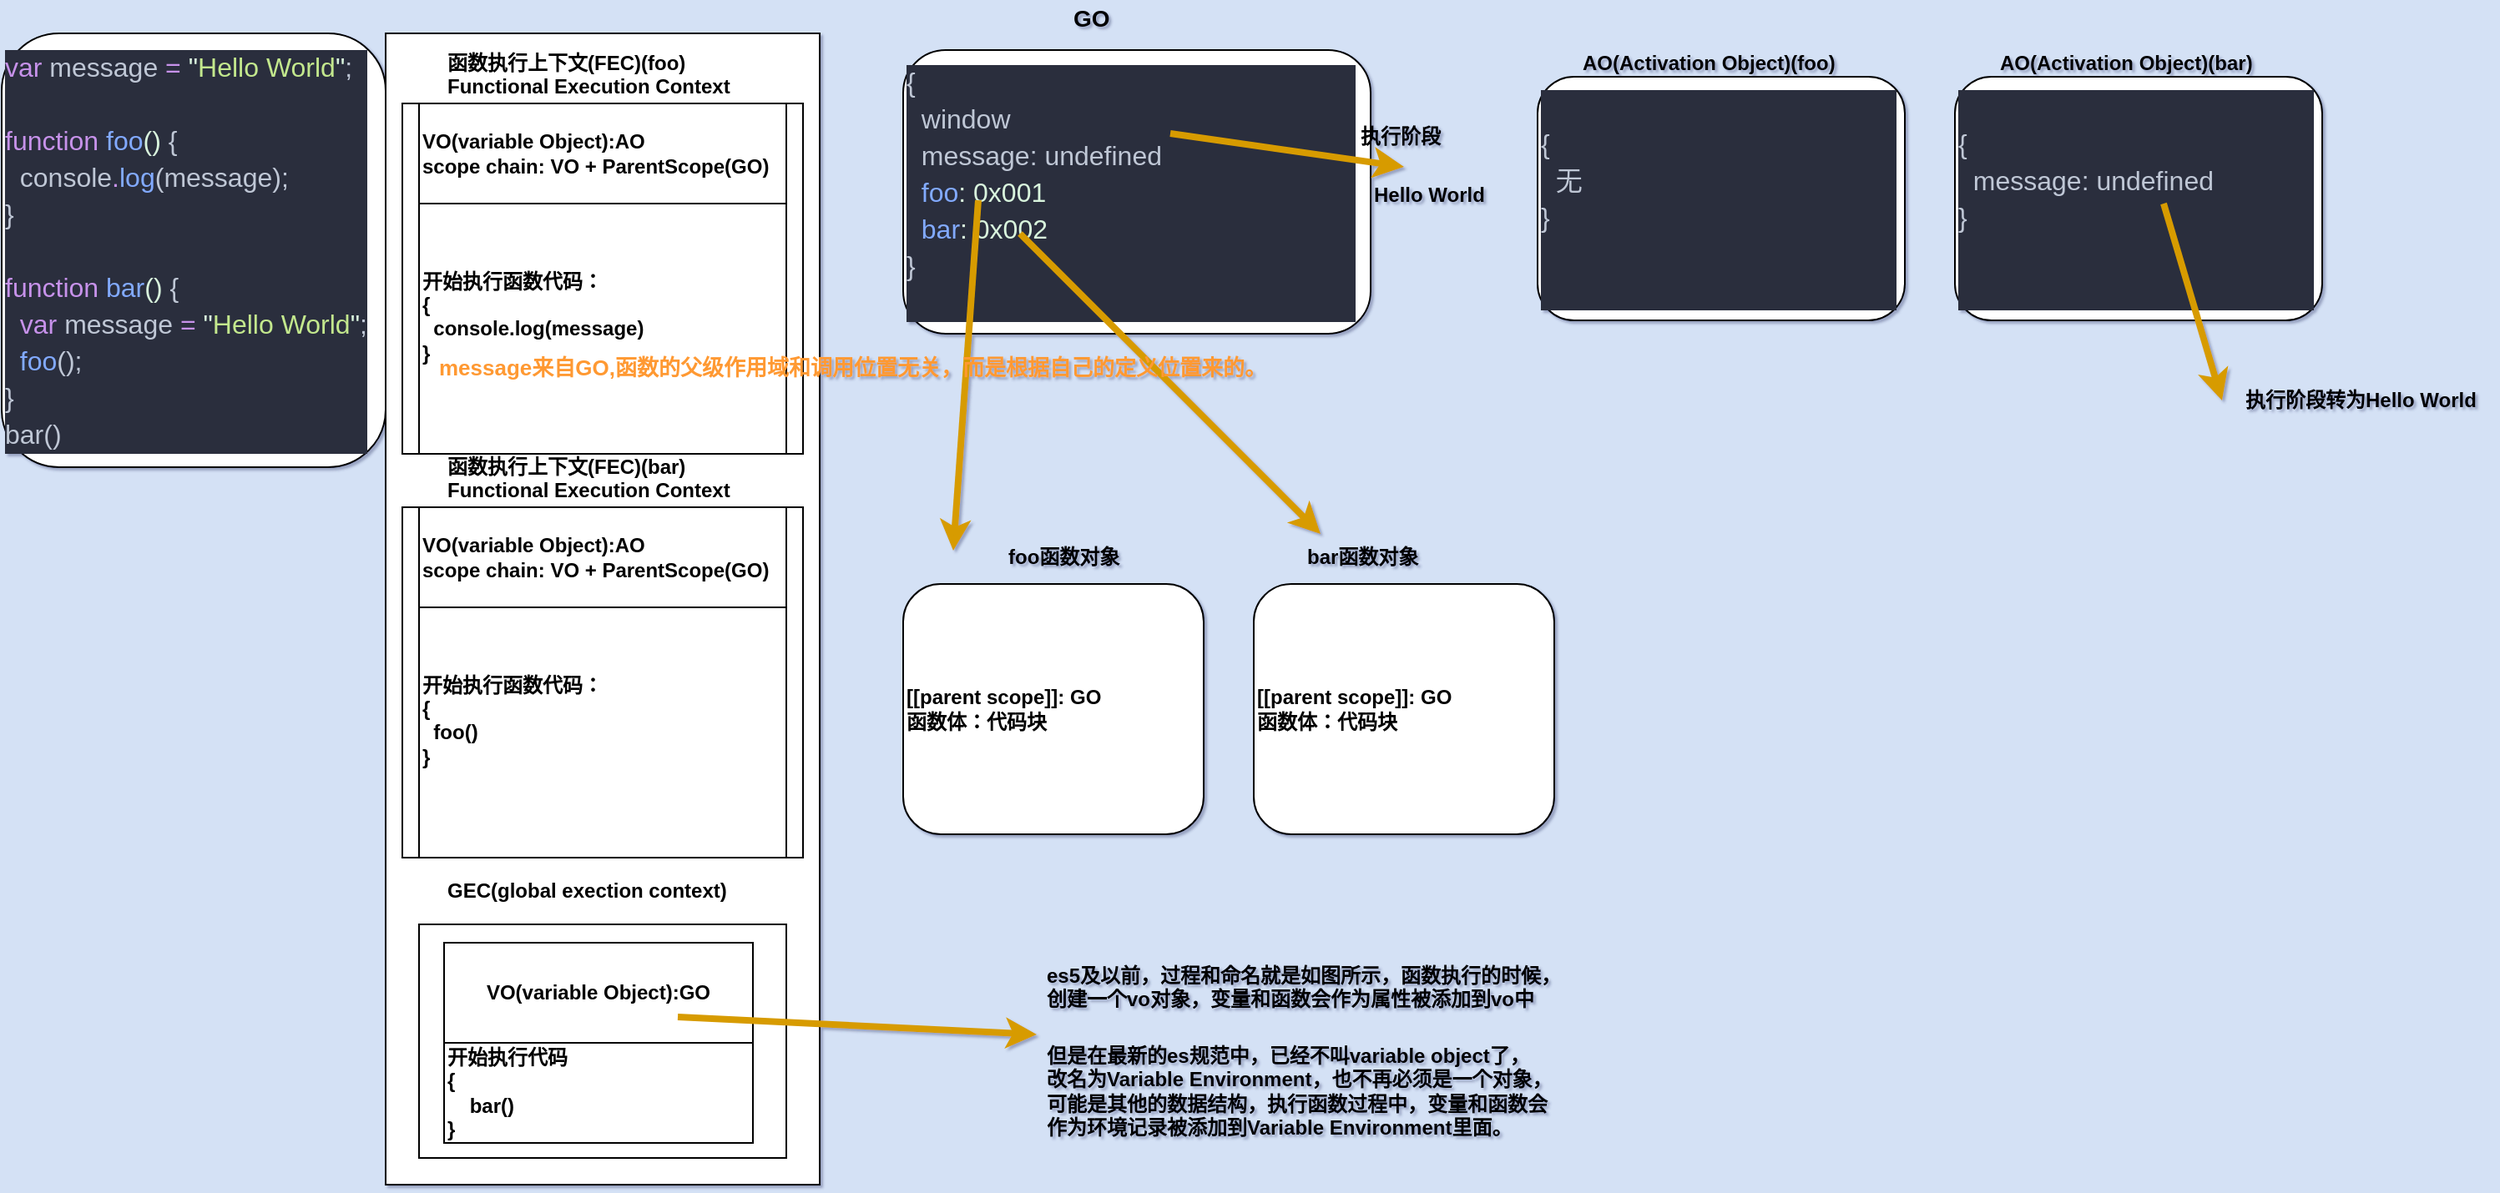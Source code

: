 <mxfile version="12.2.4" pages="1"><diagram id="oi1kJs6iJUT9dcenZtkU" name="第 1 页"><mxGraphModel dx="1426" dy="2877" grid="1" gridSize="10" guides="1" tooltips="1" connect="1" arrows="1" fold="1" page="1" pageScale="1" pageWidth="2000" pageHeight="2000" background="#D4E1F5" math="0" shadow="1"><root><mxCell id="0"/><mxCell id="1" parent="0"/><mxCell id="2" value="&lt;div style=&quot;color: rgb(191 , 199 , 213) ; background-color: rgb(41 , 45 , 62) ; font-family: &amp;#34;cascadia code&amp;#34; , , &amp;#34;consolas&amp;#34; , &amp;#34;courier new&amp;#34; , monospace , &amp;#34;consolas&amp;#34; , &amp;#34;courier new&amp;#34; , monospace ; font-size: 16px ; line-height: 22px ; white-space: pre&quot;&gt;&lt;div&gt;&lt;span style=&quot;color: #c792ea&quot;&gt;var&lt;/span&gt; message &lt;span style=&quot;color: #c792ea&quot;&gt;=&lt;/span&gt; &lt;span style=&quot;color: #d9f5dd&quot;&gt;&quot;&lt;/span&gt;&lt;span style=&quot;color: #c3e88d&quot;&gt;Hello World&lt;/span&gt;&lt;span style=&quot;color: #d9f5dd&quot;&gt;&quot;&lt;/span&gt;;&lt;/div&gt;&lt;br&gt;&lt;div&gt;&lt;span style=&quot;color: #c792ea&quot;&gt;function&lt;/span&gt; &lt;span style=&quot;color: #82aaff&quot;&gt;foo&lt;/span&gt;&lt;span style=&quot;color: #d9f5dd&quot;&gt;()&lt;/span&gt; {&lt;/div&gt;&lt;div&gt;&amp;nbsp; console&lt;span style=&quot;color: #c792ea&quot;&gt;.&lt;/span&gt;&lt;span style=&quot;color: #82aaff&quot;&gt;log&lt;/span&gt;(message);&lt;/div&gt;&lt;div&gt;}&lt;/div&gt;&lt;br&gt;&lt;div&gt;&lt;span style=&quot;color: #c792ea&quot;&gt;function&lt;/span&gt; &lt;span style=&quot;color: #82aaff&quot;&gt;bar&lt;/span&gt;&lt;span style=&quot;color: #d9f5dd&quot;&gt;()&lt;/span&gt; {&lt;/div&gt;&lt;div&gt;&amp;nbsp; &lt;span style=&quot;color: #c792ea&quot;&gt;var&lt;/span&gt; message &lt;span style=&quot;color: #c792ea&quot;&gt;=&lt;/span&gt; &lt;span style=&quot;color: #d9f5dd&quot;&gt;&quot;&lt;/span&gt;&lt;span style=&quot;color: #c3e88d&quot;&gt;Hello World&lt;/span&gt;&lt;span style=&quot;color: #d9f5dd&quot;&gt;&quot;&lt;/span&gt;;&lt;/div&gt;&lt;div&gt;&amp;nbsp; &lt;span style=&quot;color: #82aaff&quot;&gt;foo&lt;/span&gt;();&lt;/div&gt;&lt;div&gt;}&lt;/div&gt;&lt;div&gt;bar()&lt;/div&gt;&lt;/div&gt;" style="rounded=1;whiteSpace=wrap;html=1;align=left;" parent="1" vertex="1"><mxGeometry x="60" y="10" width="230" height="260" as="geometry"/></mxCell><mxCell id="4" value="" style="rounded=0;whiteSpace=wrap;html=1;" parent="1" vertex="1"><mxGeometry x="290" y="10" width="260" height="690" as="geometry"/></mxCell><mxCell id="5" value="&lt;div style=&quot;background-color: rgb(41 , 45 , 62) ; font-size: 16px ; line-height: 22px ; white-space: pre&quot;&gt;&lt;div style=&quot;color: rgb(191 , 199 , 213)&quot;&gt;{&lt;/div&gt;&lt;div style=&quot;color: rgb(191 , 199 , 213)&quot;&gt;  window   &lt;/div&gt;&lt;div style=&quot;color: rgb(191 , 199 , 213)&quot;&gt;  message: undefined                          &lt;/div&gt;&lt;div&gt;&lt;span style=&quot;color: rgb(130 , 170 , 255)&quot;&gt;  foo&lt;/span&gt;&lt;font color=&quot;#d9f5dd&quot;&gt;: 0x001&lt;/font&gt;&lt;font color=&quot;#bfc7d5&quot;&gt; &lt;/font&gt;&lt;/div&gt;&lt;div&gt;&lt;font color=&quot;#bfc7d5&quot;&gt;  &lt;/font&gt;&lt;span style=&quot;color: rgb(130 , 170 , 255)&quot;&gt;bar&lt;/span&gt;&lt;font color=&quot;#d9f5dd&quot;&gt;: 0x002&lt;/font&gt;&lt;/div&gt;&lt;div style=&quot;color: rgb(191 , 199 , 213)&quot;&gt;}&lt;br&gt;&lt;/div&gt;&lt;font color=&quot;#bfc7d5&quot;&gt;&lt;br&gt;&lt;/font&gt;&lt;/div&gt;" style="rounded=1;whiteSpace=wrap;html=1;align=left;" parent="1" vertex="1"><mxGeometry x="600" y="20" width="280" height="170" as="geometry"/></mxCell><mxCell id="6" value="&lt;b&gt;&lt;font style=&quot;font-size: 14px&quot;&gt;GO&lt;/font&gt;&lt;/b&gt;" style="text;html=1;resizable=0;points=[];autosize=1;align=left;verticalAlign=top;spacingTop=-4;" parent="1" vertex="1"><mxGeometry x="700" y="-10" width="40" height="20" as="geometry"/></mxCell><mxCell id="7" value="" style="endArrow=classic;html=1;strokeWidth=4;fillColor=#ffe6cc;strokeColor=#d79b00;" parent="1" edge="1"><mxGeometry width="50" height="50" relative="1" as="geometry"><mxPoint x="760" y="70" as="sourcePoint"/><mxPoint x="900" y="90" as="targetPoint"/></mxGeometry></mxCell><mxCell id="8" value="&lt;b&gt;执行阶段&lt;/b&gt;" style="text;html=1;resizable=0;points=[];autosize=1;align=left;verticalAlign=top;spacingTop=-4;" parent="1" vertex="1"><mxGeometry x="872" y="62" width="60" height="20" as="geometry"/></mxCell><mxCell id="9" value="&lt;b&gt;Hello World&lt;/b&gt;" style="text;html=1;resizable=0;points=[];autosize=1;align=left;verticalAlign=top;spacingTop=-4;" parent="1" vertex="1"><mxGeometry x="880" y="97" width="80" height="20" as="geometry"/></mxCell><mxCell id="11" value="" style="endArrow=classic;html=1;strokeWidth=4;fillColor=#ffe6cc;strokeColor=#d79b00;" parent="1" edge="1"><mxGeometry width="50" height="50" relative="1" as="geometry"><mxPoint x="645" y="110" as="sourcePoint"/><mxPoint x="630" y="320" as="targetPoint"/></mxGeometry></mxCell><mxCell id="12" value="" style="endArrow=classic;html=1;strokeWidth=4;fillColor=#ffe6cc;strokeColor=#d79b00;" parent="1" edge="1"><mxGeometry width="50" height="50" relative="1" as="geometry"><mxPoint x="670" y="130" as="sourcePoint"/><mxPoint x="850" y="310" as="targetPoint"/></mxGeometry></mxCell><mxCell id="13" value="&lt;b&gt;[[parent scope]]: GO&lt;br&gt;函数体：代码块&lt;/b&gt;" style="rounded=1;whiteSpace=wrap;html=1;align=left;" parent="1" vertex="1"><mxGeometry x="600" y="340" width="180" height="150" as="geometry"/></mxCell><mxCell id="15" value="&lt;b&gt;foo函数对象&lt;/b&gt;" style="text;html=1;resizable=0;points=[];autosize=1;align=left;verticalAlign=top;spacingTop=-4;" parent="1" vertex="1"><mxGeometry x="661" y="314" width="80" height="20" as="geometry"/></mxCell><mxCell id="16" value="&lt;b&gt;bar函数对象&lt;/b&gt;" style="text;html=1;resizable=0;points=[];autosize=1;align=left;verticalAlign=top;spacingTop=-4;" parent="1" vertex="1"><mxGeometry x="840" y="314" width="80" height="20" as="geometry"/></mxCell><mxCell id="17" value="&lt;b&gt;[[parent scope]]: GO&lt;br&gt;函数体：代码块&lt;/b&gt;" style="rounded=1;whiteSpace=wrap;html=1;align=left;" parent="1" vertex="1"><mxGeometry x="810" y="340" width="180" height="150" as="geometry"/></mxCell><mxCell id="18" value="" style="rounded=0;whiteSpace=wrap;html=1;" parent="1" vertex="1"><mxGeometry x="310" y="544" width="220" height="140" as="geometry"/></mxCell><mxCell id="19" value="&lt;b&gt;GEC(global exection context)&lt;/b&gt;" style="text;html=1;resizable=0;points=[];autosize=1;align=left;verticalAlign=top;spacingTop=-4;" parent="1" vertex="1"><mxGeometry x="325" y="514" width="180" height="20" as="geometry"/></mxCell><mxCell id="20" value="&lt;b&gt;VO(variable Object):GO&lt;/b&gt;" style="rounded=0;whiteSpace=wrap;html=1;" parent="1" vertex="1"><mxGeometry x="325" y="555" width="185" height="60" as="geometry"/></mxCell><mxCell id="21" value="&lt;b&gt;开始执行代码&lt;br&gt;{&lt;br&gt;&amp;nbsp; &amp;nbsp; bar()&lt;br&gt;}&lt;br&gt;&lt;/b&gt;" style="rounded=0;whiteSpace=wrap;html=1;align=left;" parent="1" vertex="1"><mxGeometry x="325" y="615" width="185" height="60" as="geometry"/></mxCell><mxCell id="22" value="&lt;b&gt;函数执行上下文(FEC)(bar)&lt;br&gt;Functional Execution Context&lt;br&gt;&lt;br&gt;&lt;/b&gt;" style="text;html=1;resizable=0;points=[];autosize=1;align=left;verticalAlign=top;spacingTop=-4;" parent="1" vertex="1"><mxGeometry x="325" y="260" width="190" height="40" as="geometry"/></mxCell><mxCell id="23" value="" style="rounded=0;whiteSpace=wrap;html=1;" parent="1" vertex="1"><mxGeometry x="300" y="294" width="240" height="210" as="geometry"/></mxCell><mxCell id="24" value="&lt;b&gt;VO(variable Object):AO&lt;br&gt;scope chain: VO + ParentScope(GO)&lt;br&gt;&lt;/b&gt;" style="rounded=0;whiteSpace=wrap;html=1;align=left;" parent="1" vertex="1"><mxGeometry x="310" y="294" width="220" height="60" as="geometry"/></mxCell><mxCell id="25" value="&lt;b&gt;开始执行函数代码：&lt;br&gt;{&lt;br&gt;&amp;nbsp; foo()&lt;br&gt;&lt;/b&gt;&lt;b&gt;}&lt;br&gt;&lt;br&gt;&lt;/b&gt;" style="rounded=0;whiteSpace=wrap;html=1;align=left;" parent="1" vertex="1"><mxGeometry x="310" y="354" width="220" height="150" as="geometry"/></mxCell><mxCell id="27" value="&lt;b&gt;函数执行上下文(FEC)(foo)&lt;br&gt;Functional Execution Context&lt;br&gt;&lt;br&gt;&lt;/b&gt;" style="text;html=1;resizable=0;points=[];autosize=1;align=left;verticalAlign=top;spacingTop=-4;" parent="1" vertex="1"><mxGeometry x="325" y="18" width="190" height="40" as="geometry"/></mxCell><mxCell id="28" value="" style="rounded=0;whiteSpace=wrap;html=1;" parent="1" vertex="1"><mxGeometry x="300" y="52" width="240" height="210" as="geometry"/></mxCell><mxCell id="29" value="&lt;b&gt;VO(variable Object):AO&lt;br&gt;scope chain: VO + ParentScope(GO)&lt;br&gt;&lt;/b&gt;" style="rounded=0;whiteSpace=wrap;html=1;align=left;" parent="1" vertex="1"><mxGeometry x="310" y="52" width="220" height="60" as="geometry"/></mxCell><mxCell id="30" value="&lt;b&gt;开始执行函数代码：&lt;br&gt;{&lt;br&gt;&amp;nbsp; console.log(message)&lt;br&gt;&lt;/b&gt;&lt;b&gt;}&lt;br&gt;&lt;br&gt;&lt;/b&gt;" style="rounded=0;whiteSpace=wrap;html=1;align=left;" parent="1" vertex="1"><mxGeometry x="310" y="112" width="220" height="150" as="geometry"/></mxCell><mxCell id="31" value="&lt;b&gt;&lt;font style=&quot;font-size: 13px&quot; color=&quot;#ff9933&quot;&gt;message来自GO,函数的父级作用域和调用位置无关，而是根据自己的定义位置来的。&lt;/font&gt;&lt;/b&gt;" style="text;html=1;resizable=0;points=[];autosize=1;align=left;verticalAlign=top;spacingTop=-4;" parent="1" vertex="1"><mxGeometry x="320" y="200" width="510" height="20" as="geometry"/></mxCell><mxCell id="32" value="&lt;div style=&quot;background-color: rgb(41 , 45 , 62) ; font-size: 16px ; line-height: 22px ; white-space: pre&quot;&gt;&lt;div style=&quot;color: rgb(191 , 199 , 213)&quot;&gt;&amp;nbsp;                                               &lt;/div&gt;&lt;div&gt;&lt;font color=&quot;#bfc7d5&quot;&gt;{&lt;/font&gt;&lt;/div&gt;&lt;div&gt;&lt;font color=&quot;#bfc7d5&quot;&gt;  无&lt;/font&gt;&lt;/div&gt;&lt;div&gt;&lt;font color=&quot;#bfc7d5&quot;&gt;}&lt;/font&gt;&lt;/div&gt;&lt;div style=&quot;color: rgb(191 , 199 , 213)&quot;&gt;&amp;nbsp; &lt;/div&gt;&lt;div&gt;&lt;br&gt;&lt;/div&gt;&lt;/div&gt;" style="rounded=1;whiteSpace=wrap;html=1;align=left;" parent="1" vertex="1"><mxGeometry x="980" y="36" width="220" height="146" as="geometry"/></mxCell><mxCell id="33" value="&lt;b&gt;AO(Activation Object)(foo)&lt;/b&gt;" style="text;html=1;resizable=0;points=[];autosize=1;align=left;verticalAlign=top;spacingTop=-4;" parent="1" vertex="1"><mxGeometry x="1005" y="18" width="170" height="20" as="geometry"/></mxCell><mxCell id="35" value="&lt;div style=&quot;background-color: rgb(41 , 45 , 62) ; font-size: 16px ; line-height: 22px ; white-space: pre&quot;&gt;&lt;div style=&quot;color: rgb(191 , 199 , 213)&quot;&gt;&amp;nbsp;                                               &lt;/div&gt;&lt;div&gt;&lt;font color=&quot;#bfc7d5&quot;&gt;{&lt;/font&gt;&lt;/div&gt;&lt;div&gt;&lt;font color=&quot;#bfc7d5&quot;&gt;  message: undefined&lt;/font&gt;&lt;/div&gt;&lt;div&gt;&lt;font color=&quot;#bfc7d5&quot;&gt;}&lt;/font&gt;&lt;/div&gt;&lt;div style=&quot;color: rgb(191 , 199 , 213)&quot;&gt;&amp;nbsp; &lt;/div&gt;&lt;div&gt;&lt;br&gt;&lt;/div&gt;&lt;/div&gt;" style="rounded=1;whiteSpace=wrap;html=1;align=left;" parent="1" vertex="1"><mxGeometry x="1230" y="36" width="220" height="146" as="geometry"/></mxCell><mxCell id="36" value="&lt;b&gt;AO(Activation Object)(bar)&lt;/b&gt;" style="text;html=1;resizable=0;points=[];autosize=1;align=left;verticalAlign=top;spacingTop=-4;" parent="1" vertex="1"><mxGeometry x="1255" y="18" width="170" height="20" as="geometry"/></mxCell><mxCell id="37" value="" style="endArrow=classic;html=1;strokeWidth=4;fillColor=#ffe6cc;strokeColor=#d79b00;" parent="1" edge="1"><mxGeometry width="50" height="50" relative="1" as="geometry"><mxPoint x="1355" y="112" as="sourcePoint"/><mxPoint x="1390" y="230" as="targetPoint"/></mxGeometry></mxCell><mxCell id="38" value="&lt;b&gt;执行阶段转为Hello World&lt;/b&gt;" style="text;html=1;resizable=0;points=[];autosize=1;align=left;verticalAlign=top;spacingTop=-4;" parent="1" vertex="1"><mxGeometry x="1402" y="220" width="150" height="20" as="geometry"/></mxCell><mxCell id="39" value="" style="endArrow=classic;html=1;fillColor=#ffe6cc;strokeColor=#d79b00;strokeWidth=4;" parent="1" edge="1"><mxGeometry width="50" height="50" relative="1" as="geometry"><mxPoint x="465" y="599.5" as="sourcePoint"/><mxPoint x="680" y="610" as="targetPoint"/></mxGeometry></mxCell><mxCell id="40" value="&lt;b&gt;但是在最新的es规范中，已经不叫variable object了，&lt;br&gt;改名为Variable Environment，也不再必须是一个对象，&lt;br&gt;可能是其他的数据结构，执行函数过程中，变量和函数会&lt;br&gt;作为环境记录被添加到Variable Environment里面。&lt;/b&gt;" style="text;html=1;resizable=0;points=[];autosize=1;align=left;verticalAlign=top;spacingTop=-4;" parent="1" vertex="1"><mxGeometry x="684" y="613" width="320" height="60" as="geometry"/></mxCell><mxCell id="41" value="&lt;b&gt;es5及以前，过程和命名就是如图所示，函数执行的时候，&lt;br&gt;创建一个vo对象，变量和函数会作为属性被添加到vo中&lt;/b&gt;" style="text;html=1;resizable=0;points=[];autosize=1;align=left;verticalAlign=top;spacingTop=-4;" parent="1" vertex="1"><mxGeometry x="684" y="565" width="320" height="30" as="geometry"/></mxCell></root></mxGraphModel></diagram></mxfile>